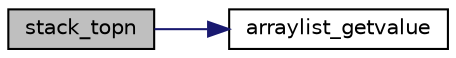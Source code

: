 digraph "stack_topn"
{
 // INTERACTIVE_SVG=YES
 // LATEX_PDF_SIZE
  edge [fontname="Helvetica",fontsize="10",labelfontname="Helvetica",labelfontsize="10"];
  node [fontname="Helvetica",fontsize="10",shape=record];
  rankdir="LR";
  Node37 [label="stack_topn",height=0.2,width=0.4,color="black", fillcolor="grey75", style="filled", fontcolor="black",tooltip=" "];
  Node37 -> Node38 [color="midnightblue",fontsize="10",style="solid",fontname="Helvetica"];
  Node38 [label="arraylist_getvalue",height=0.2,width=0.4,color="black", fillcolor="white", style="filled",URL="$arraylist_8h.html#a8345dd8eb836259c003cf91b5c65031a",tooltip=" "];
}
